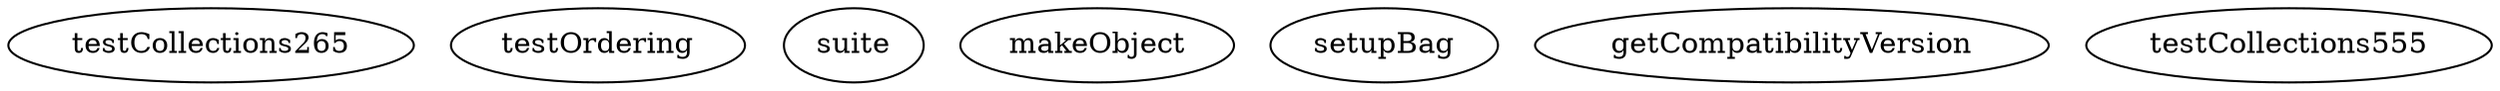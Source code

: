 digraph G {
testCollections265;
testOrdering;
suite;
makeObject;
setupBag;
getCompatibilityVersion;
testCollections555;
}